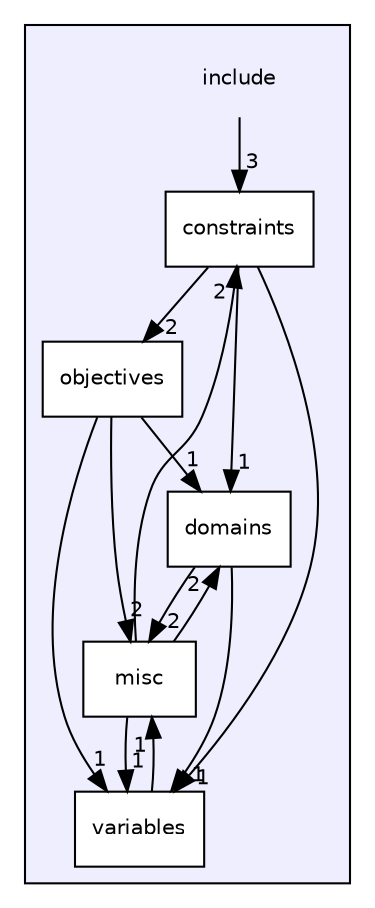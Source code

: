 digraph "include" {
  compound=true
  node [ fontsize="10", fontname="Helvetica"];
  edge [ labelfontsize="10", labelfontname="Helvetica"];
  subgraph clusterdir_d44c64559bbebec7f509842c48db8b23 {
    graph [ bgcolor="#eeeeff", pencolor="black", label="" URL="dir_d44c64559bbebec7f509842c48db8b23.html"];
    dir_d44c64559bbebec7f509842c48db8b23 [shape=plaintext label="include"];
    dir_0b4829fa70a726b2143cc992d165245a [shape=box label="constraints" color="black" fillcolor="white" style="filled" URL="dir_0b4829fa70a726b2143cc992d165245a.html"];
    dir_88b3ee581d7fd8a04cd28e3831c6c890 [shape=box label="domains" color="black" fillcolor="white" style="filled" URL="dir_88b3ee581d7fd8a04cd28e3831c6c890.html"];
    dir_27118ad956692b96871ee35aadc6976a [shape=box label="misc" color="black" fillcolor="white" style="filled" URL="dir_27118ad956692b96871ee35aadc6976a.html"];
    dir_79fea8e6196ac714da00e920f76611c2 [shape=box label="objectives" color="black" fillcolor="white" style="filled" URL="dir_79fea8e6196ac714da00e920f76611c2.html"];
    dir_ead72e6a73c54f9e231e4ea6dcf5032a [shape=box label="variables" color="black" fillcolor="white" style="filled" URL="dir_ead72e6a73c54f9e231e4ea6dcf5032a.html"];
  }
  dir_0b4829fa70a726b2143cc992d165245a->dir_79fea8e6196ac714da00e920f76611c2 [headlabel="2", labeldistance=1.5 headhref="dir_000001_000004.html"];
  dir_0b4829fa70a726b2143cc992d165245a->dir_88b3ee581d7fd8a04cd28e3831c6c890 [headlabel="1", labeldistance=1.5 headhref="dir_000001_000002.html"];
  dir_0b4829fa70a726b2143cc992d165245a->dir_ead72e6a73c54f9e231e4ea6dcf5032a [headlabel="1", labeldistance=1.5 headhref="dir_000001_000005.html"];
  dir_79fea8e6196ac714da00e920f76611c2->dir_27118ad956692b96871ee35aadc6976a [headlabel="2", labeldistance=1.5 headhref="dir_000004_000003.html"];
  dir_79fea8e6196ac714da00e920f76611c2->dir_88b3ee581d7fd8a04cd28e3831c6c890 [headlabel="1", labeldistance=1.5 headhref="dir_000004_000002.html"];
  dir_79fea8e6196ac714da00e920f76611c2->dir_ead72e6a73c54f9e231e4ea6dcf5032a [headlabel="1", labeldistance=1.5 headhref="dir_000004_000005.html"];
  dir_27118ad956692b96871ee35aadc6976a->dir_0b4829fa70a726b2143cc992d165245a [headlabel="2", labeldistance=1.5 headhref="dir_000003_000001.html"];
  dir_27118ad956692b96871ee35aadc6976a->dir_88b3ee581d7fd8a04cd28e3831c6c890 [headlabel="2", labeldistance=1.5 headhref="dir_000003_000002.html"];
  dir_27118ad956692b96871ee35aadc6976a->dir_ead72e6a73c54f9e231e4ea6dcf5032a [headlabel="1", labeldistance=1.5 headhref="dir_000003_000005.html"];
  dir_88b3ee581d7fd8a04cd28e3831c6c890->dir_27118ad956692b96871ee35aadc6976a [headlabel="2", labeldistance=1.5 headhref="dir_000002_000003.html"];
  dir_88b3ee581d7fd8a04cd28e3831c6c890->dir_ead72e6a73c54f9e231e4ea6dcf5032a [headlabel="1", labeldistance=1.5 headhref="dir_000002_000005.html"];
  dir_d44c64559bbebec7f509842c48db8b23->dir_0b4829fa70a726b2143cc992d165245a [headlabel="3", labeldistance=1.5 headhref="dir_000000_000001.html"];
  dir_ead72e6a73c54f9e231e4ea6dcf5032a->dir_27118ad956692b96871ee35aadc6976a [headlabel="1", labeldistance=1.5 headhref="dir_000005_000003.html"];
}
